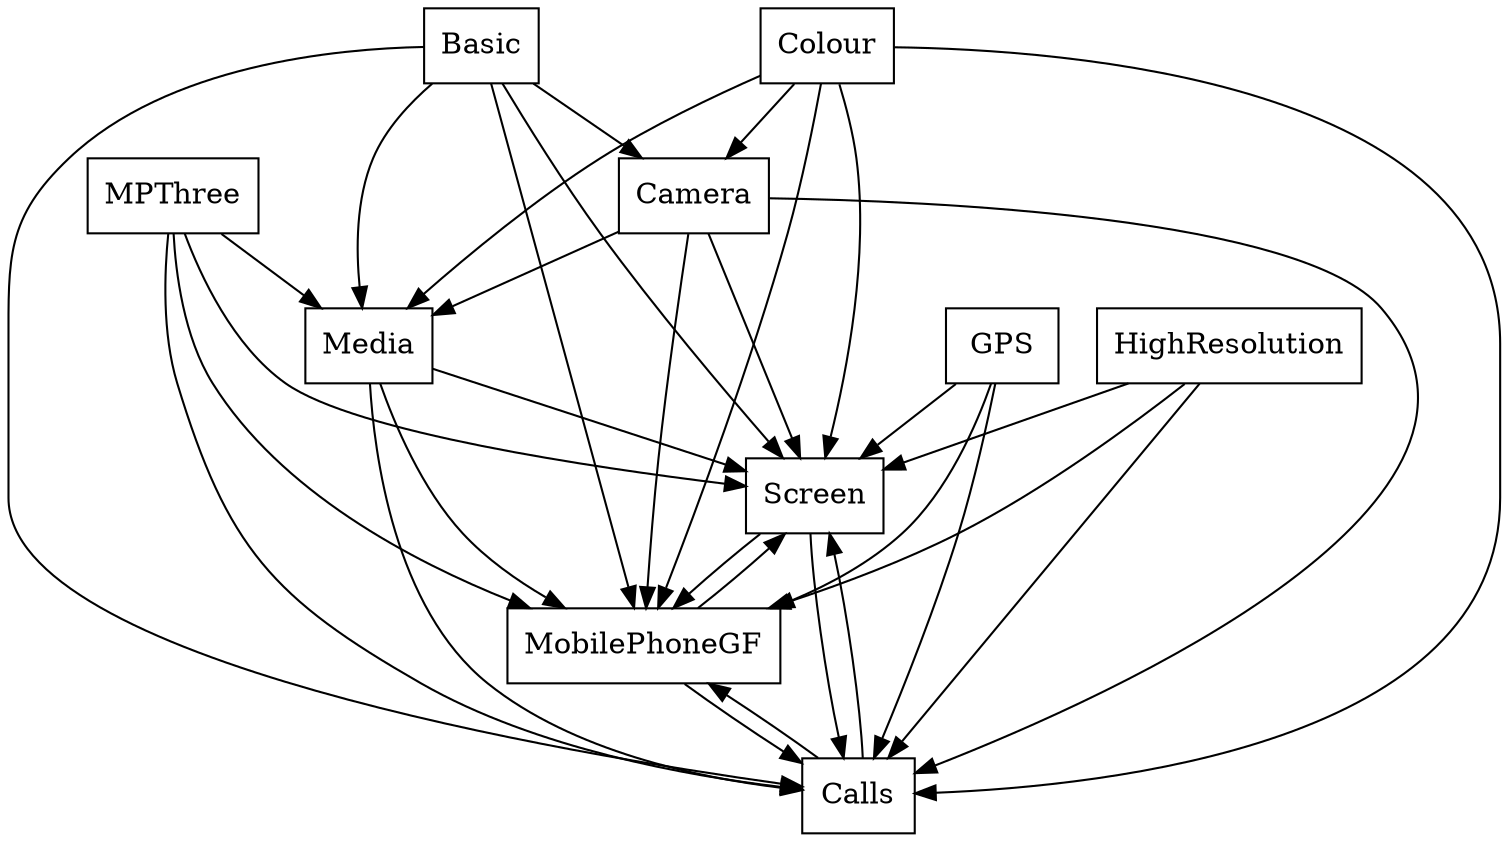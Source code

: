 digraph{
graph [rankdir=TB];
node [shape=box];
edge [arrowhead=normal];
0[label="Colour",]
1[label="Screen",]
2[label="Basic",]
3[label="MobilePhoneGF",]
4[label="Media",]
5[label="Camera",]
6[label="MPThree",]
7[label="Calls",]
8[label="GPS",]
9[label="HighResolution",]
0->1[label="",]
0->3[label="",]
0->4[label="",]
0->5[label="",]
0->7[label="",]
1->3[label="",]
1->7[label="",]
2->1[label="",]
2->3[label="",]
2->4[label="",]
2->5[label="",]
2->7[label="",]
3->1[label="",]
3->7[label="",]
4->1[label="",]
4->3[label="",]
4->7[label="",]
5->1[label="",]
5->3[label="",]
5->4[label="",]
5->7[label="",]
6->1[label="",]
6->3[label="",]
6->4[label="",]
6->7[label="",]
7->1[label="",]
7->3[label="",]
8->1[label="",]
8->3[label="",]
8->7[label="",]
9->1[label="",]
9->3[label="",]
9->7[label="",]
}
